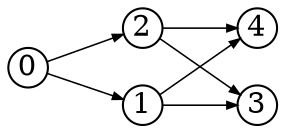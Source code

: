 digraph{
  rankdir=LR
  node [shape=circle,fixedsize=true,width=.26]
  edge [penwidth=0.75,arrowsize=0.5]
  4 -> {}
  3 -> {}
  2 -> {3 4}
  1 -> {3 4}
  0 -> {1 2}
}
